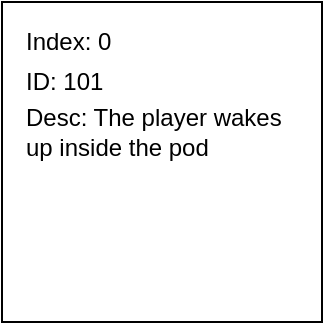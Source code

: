 <mxfile version="13.7.9" type="device"><diagram id="JvXgoUAuH6mFikZpgH3Q" name="Page-1"><mxGraphModel dx="813" dy="435" grid="1" gridSize="10" guides="1" tooltips="1" connect="1" arrows="1" fold="1" page="1" pageScale="1" pageWidth="850" pageHeight="1100" math="0" shadow="0"><root><mxCell id="0"/><mxCell id="1" parent="0"/><mxCell id="59CdYGTieDcXZeZAugtM-1" value="" style="rounded=0;whiteSpace=wrap;html=1;" vertex="1" parent="1"><mxGeometry x="40" y="80" width="160" height="160" as="geometry"/></mxCell><mxCell id="59CdYGTieDcXZeZAugtM-2" value="Index: 0" style="text;html=1;strokeColor=none;fillColor=none;align=left;verticalAlign=middle;whiteSpace=wrap;rounded=0;" vertex="1" parent="1"><mxGeometry x="50" y="90" width="140" height="20" as="geometry"/></mxCell><mxCell id="59CdYGTieDcXZeZAugtM-3" value="ID: 101" style="text;html=1;strokeColor=none;fillColor=none;align=left;verticalAlign=middle;whiteSpace=wrap;rounded=0;" vertex="1" parent="1"><mxGeometry x="50" y="110" width="140" height="20" as="geometry"/></mxCell><mxCell id="59CdYGTieDcXZeZAugtM-4" value="Desc: The player wakes up inside the pod" style="text;html=1;strokeColor=none;fillColor=none;align=left;verticalAlign=middle;whiteSpace=wrap;rounded=0;" vertex="1" parent="1"><mxGeometry x="50" y="130" width="140" height="30" as="geometry"/></mxCell></root></mxGraphModel></diagram></mxfile>